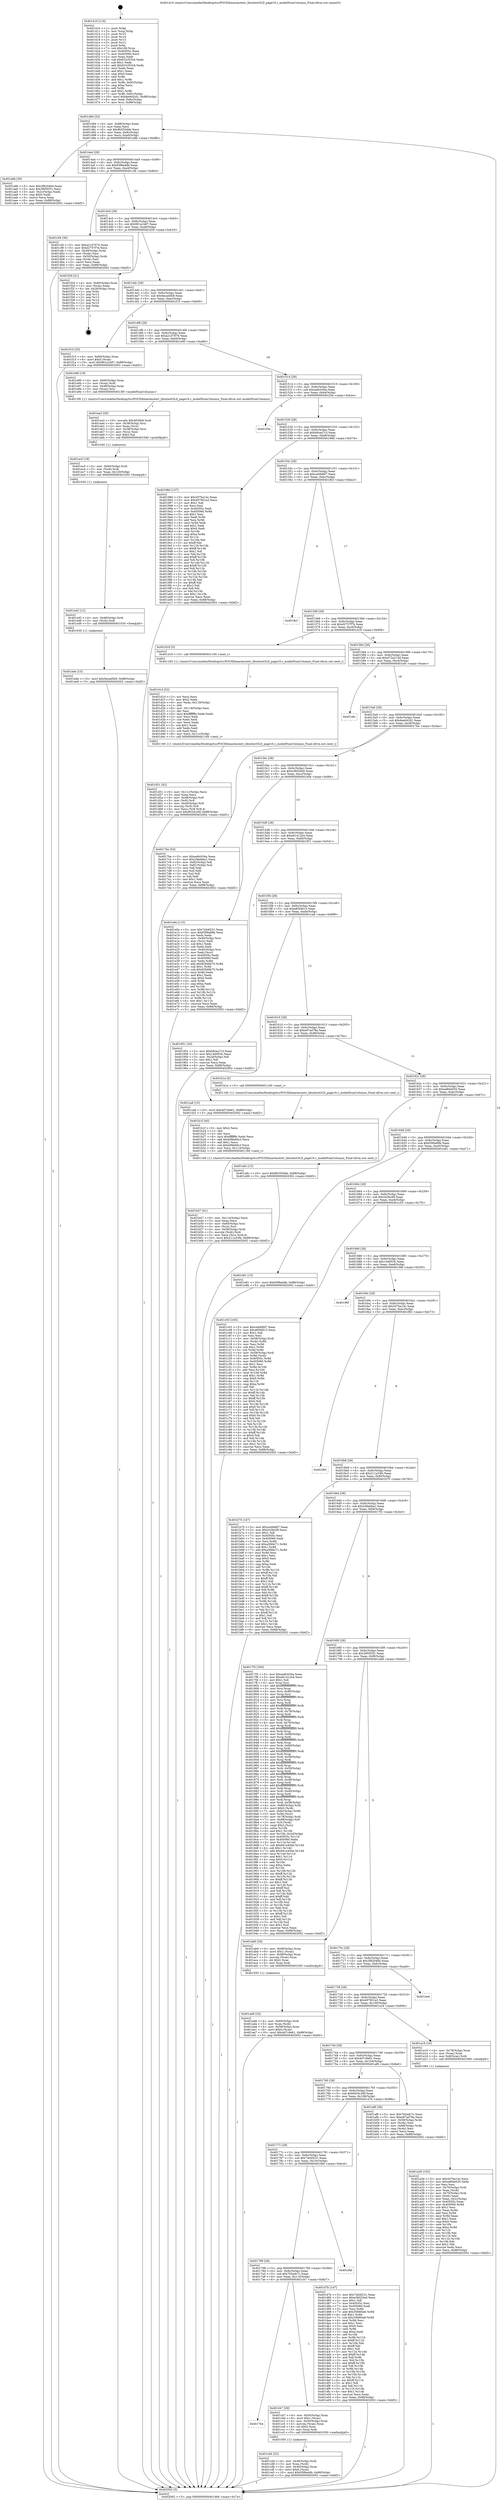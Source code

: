 digraph "0x401410" {
  label = "0x401410 (/mnt/c/Users/mathe/Desktop/tcc/POCII/binaries/extr_libuitestOLD_page16.c_modelNumColumns_Final-ollvm.out::main(0))"
  labelloc = "t"
  node[shape=record]

  Entry [label="",width=0.3,height=0.3,shape=circle,fillcolor=black,style=filled]
  "0x401484" [label="{
     0x401484 [32]\l
     | [instrs]\l
     &nbsp;&nbsp;0x401484 \<+6\>: mov -0x88(%rbp),%eax\l
     &nbsp;&nbsp;0x40148a \<+2\>: mov %eax,%ecx\l
     &nbsp;&nbsp;0x40148c \<+6\>: sub $0x8b555dde,%ecx\l
     &nbsp;&nbsp;0x401492 \<+6\>: mov %eax,-0x9c(%rbp)\l
     &nbsp;&nbsp;0x401498 \<+6\>: mov %ecx,-0xa0(%rbp)\l
     &nbsp;&nbsp;0x40149e \<+6\>: je 0000000000401a9b \<main+0x68b\>\l
  }"]
  "0x401a9b" [label="{
     0x401a9b [30]\l
     | [instrs]\l
     &nbsp;&nbsp;0x401a9b \<+5\>: mov $0x3f82046d,%eax\l
     &nbsp;&nbsp;0x401aa0 \<+5\>: mov $0x36f3f351,%ecx\l
     &nbsp;&nbsp;0x401aa5 \<+3\>: mov -0x2c(%rbp),%edx\l
     &nbsp;&nbsp;0x401aa8 \<+3\>: cmp $0x0,%edx\l
     &nbsp;&nbsp;0x401aab \<+3\>: cmove %ecx,%eax\l
     &nbsp;&nbsp;0x401aae \<+6\>: mov %eax,-0x88(%rbp)\l
     &nbsp;&nbsp;0x401ab4 \<+5\>: jmp 0000000000402002 \<main+0xbf2\>\l
  }"]
  "0x4014a4" [label="{
     0x4014a4 [28]\l
     | [instrs]\l
     &nbsp;&nbsp;0x4014a4 \<+5\>: jmp 00000000004014a9 \<main+0x99\>\l
     &nbsp;&nbsp;0x4014a9 \<+6\>: mov -0x9c(%rbp),%eax\l
     &nbsp;&nbsp;0x4014af \<+5\>: sub $0x93f6eddb,%eax\l
     &nbsp;&nbsp;0x4014b4 \<+6\>: mov %eax,-0xa4(%rbp)\l
     &nbsp;&nbsp;0x4014ba \<+6\>: je 0000000000401cf4 \<main+0x8e4\>\l
  }"]
  Exit [label="",width=0.3,height=0.3,shape=circle,fillcolor=black,style=filled,peripheries=2]
  "0x401cf4" [label="{
     0x401cf4 [36]\l
     | [instrs]\l
     &nbsp;&nbsp;0x401cf4 \<+5\>: mov $0xa21d7670,%eax\l
     &nbsp;&nbsp;0x401cf9 \<+5\>: mov $0xd2757f7b,%ecx\l
     &nbsp;&nbsp;0x401cfe \<+4\>: mov -0x40(%rbp),%rdx\l
     &nbsp;&nbsp;0x401d02 \<+2\>: mov (%rdx),%esi\l
     &nbsp;&nbsp;0x401d04 \<+4\>: mov -0x50(%rbp),%rdx\l
     &nbsp;&nbsp;0x401d08 \<+2\>: cmp (%rdx),%esi\l
     &nbsp;&nbsp;0x401d0a \<+3\>: cmovl %ecx,%eax\l
     &nbsp;&nbsp;0x401d0d \<+6\>: mov %eax,-0x88(%rbp)\l
     &nbsp;&nbsp;0x401d13 \<+5\>: jmp 0000000000402002 \<main+0xbf2\>\l
  }"]
  "0x4014c0" [label="{
     0x4014c0 [28]\l
     | [instrs]\l
     &nbsp;&nbsp;0x4014c0 \<+5\>: jmp 00000000004014c5 \<main+0xb5\>\l
     &nbsp;&nbsp;0x4014c5 \<+6\>: mov -0x9c(%rbp),%eax\l
     &nbsp;&nbsp;0x4014cb \<+5\>: sub $0x991a1b87,%eax\l
     &nbsp;&nbsp;0x4014d0 \<+6\>: mov %eax,-0xa8(%rbp)\l
     &nbsp;&nbsp;0x4014d6 \<+6\>: je 0000000000401f29 \<main+0xb19\>\l
  }"]
  "0x401ede" [label="{
     0x401ede [15]\l
     | [instrs]\l
     &nbsp;&nbsp;0x401ede \<+10\>: movl $0x9acad5b9,-0x88(%rbp)\l
     &nbsp;&nbsp;0x401ee8 \<+5\>: jmp 0000000000402002 \<main+0xbf2\>\l
  }"]
  "0x401f29" [label="{
     0x401f29 [21]\l
     | [instrs]\l
     &nbsp;&nbsp;0x401f29 \<+4\>: mov -0x80(%rbp),%rax\l
     &nbsp;&nbsp;0x401f2d \<+2\>: mov (%rax),%eax\l
     &nbsp;&nbsp;0x401f2f \<+4\>: lea -0x28(%rbp),%rsp\l
     &nbsp;&nbsp;0x401f33 \<+1\>: pop %rbx\l
     &nbsp;&nbsp;0x401f34 \<+2\>: pop %r12\l
     &nbsp;&nbsp;0x401f36 \<+2\>: pop %r13\l
     &nbsp;&nbsp;0x401f38 \<+2\>: pop %r14\l
     &nbsp;&nbsp;0x401f3a \<+2\>: pop %r15\l
     &nbsp;&nbsp;0x401f3c \<+1\>: pop %rbp\l
     &nbsp;&nbsp;0x401f3d \<+1\>: ret\l
  }"]
  "0x4014dc" [label="{
     0x4014dc [28]\l
     | [instrs]\l
     &nbsp;&nbsp;0x4014dc \<+5\>: jmp 00000000004014e1 \<main+0xd1\>\l
     &nbsp;&nbsp;0x4014e1 \<+6\>: mov -0x9c(%rbp),%eax\l
     &nbsp;&nbsp;0x4014e7 \<+5\>: sub $0x9acad5b9,%eax\l
     &nbsp;&nbsp;0x4014ec \<+6\>: mov %eax,-0xac(%rbp)\l
     &nbsp;&nbsp;0x4014f2 \<+6\>: je 0000000000401f10 \<main+0xb00\>\l
  }"]
  "0x401ed2" [label="{
     0x401ed2 [12]\l
     | [instrs]\l
     &nbsp;&nbsp;0x401ed2 \<+4\>: mov -0x48(%rbp),%rdi\l
     &nbsp;&nbsp;0x401ed6 \<+3\>: mov (%rdi),%rdi\l
     &nbsp;&nbsp;0x401ed9 \<+5\>: call 0000000000401030 \<free@plt\>\l
     | [calls]\l
     &nbsp;&nbsp;0x401030 \{1\} (unknown)\l
  }"]
  "0x401f10" [label="{
     0x401f10 [25]\l
     | [instrs]\l
     &nbsp;&nbsp;0x401f10 \<+4\>: mov -0x80(%rbp),%rax\l
     &nbsp;&nbsp;0x401f14 \<+6\>: movl $0x0,(%rax)\l
     &nbsp;&nbsp;0x401f1a \<+10\>: movl $0x991a1b87,-0x88(%rbp)\l
     &nbsp;&nbsp;0x401f24 \<+5\>: jmp 0000000000402002 \<main+0xbf2\>\l
  }"]
  "0x4014f8" [label="{
     0x4014f8 [28]\l
     | [instrs]\l
     &nbsp;&nbsp;0x4014f8 \<+5\>: jmp 00000000004014fd \<main+0xed\>\l
     &nbsp;&nbsp;0x4014fd \<+6\>: mov -0x9c(%rbp),%eax\l
     &nbsp;&nbsp;0x401503 \<+5\>: sub $0xa21d7670,%eax\l
     &nbsp;&nbsp;0x401508 \<+6\>: mov %eax,-0xb0(%rbp)\l
     &nbsp;&nbsp;0x40150e \<+6\>: je 0000000000401e90 \<main+0xa80\>\l
  }"]
  "0x401ec0" [label="{
     0x401ec0 [18]\l
     | [instrs]\l
     &nbsp;&nbsp;0x401ec0 \<+4\>: mov -0x60(%rbp),%rdi\l
     &nbsp;&nbsp;0x401ec4 \<+3\>: mov (%rdi),%rdi\l
     &nbsp;&nbsp;0x401ec7 \<+6\>: mov %eax,-0x120(%rbp)\l
     &nbsp;&nbsp;0x401ecd \<+5\>: call 0000000000401030 \<free@plt\>\l
     | [calls]\l
     &nbsp;&nbsp;0x401030 \{1\} (unknown)\l
  }"]
  "0x401e90" [label="{
     0x401e90 [19]\l
     | [instrs]\l
     &nbsp;&nbsp;0x401e90 \<+4\>: mov -0x60(%rbp),%rax\l
     &nbsp;&nbsp;0x401e94 \<+3\>: mov (%rax),%rdi\l
     &nbsp;&nbsp;0x401e97 \<+4\>: mov -0x48(%rbp),%rax\l
     &nbsp;&nbsp;0x401e9b \<+3\>: mov (%rax),%rsi\l
     &nbsp;&nbsp;0x401e9e \<+5\>: call 00000000004013f0 \<modelNumColumns\>\l
     | [calls]\l
     &nbsp;&nbsp;0x4013f0 \{1\} (/mnt/c/Users/mathe/Desktop/tcc/POCII/binaries/extr_libuitestOLD_page16.c_modelNumColumns_Final-ollvm.out::modelNumColumns)\l
  }"]
  "0x401514" [label="{
     0x401514 [28]\l
     | [instrs]\l
     &nbsp;&nbsp;0x401514 \<+5\>: jmp 0000000000401519 \<main+0x109\>\l
     &nbsp;&nbsp;0x401519 \<+6\>: mov -0x9c(%rbp),%eax\l
     &nbsp;&nbsp;0x40151f \<+5\>: sub $0xae8c034a,%eax\l
     &nbsp;&nbsp;0x401524 \<+6\>: mov %eax,-0xb4(%rbp)\l
     &nbsp;&nbsp;0x40152a \<+6\>: je 0000000000401f3e \<main+0xb2e\>\l
  }"]
  "0x401ea3" [label="{
     0x401ea3 [29]\l
     | [instrs]\l
     &nbsp;&nbsp;0x401ea3 \<+10\>: movabs $0x4030b6,%rdi\l
     &nbsp;&nbsp;0x401ead \<+4\>: mov -0x38(%rbp),%rsi\l
     &nbsp;&nbsp;0x401eb1 \<+2\>: mov %eax,(%rsi)\l
     &nbsp;&nbsp;0x401eb3 \<+4\>: mov -0x38(%rbp),%rsi\l
     &nbsp;&nbsp;0x401eb7 \<+2\>: mov (%rsi),%esi\l
     &nbsp;&nbsp;0x401eb9 \<+2\>: mov $0x0,%al\l
     &nbsp;&nbsp;0x401ebb \<+5\>: call 0000000000401040 \<printf@plt\>\l
     | [calls]\l
     &nbsp;&nbsp;0x401040 \{1\} (unknown)\l
  }"]
  "0x401f3e" [label="{
     0x401f3e\l
  }", style=dashed]
  "0x401530" [label="{
     0x401530 [28]\l
     | [instrs]\l
     &nbsp;&nbsp;0x401530 \<+5\>: jmp 0000000000401535 \<main+0x125\>\l
     &nbsp;&nbsp;0x401535 \<+6\>: mov -0x9c(%rbp),%eax\l
     &nbsp;&nbsp;0x40153b \<+5\>: sub $0xb9cea7c3,%eax\l
     &nbsp;&nbsp;0x401540 \<+6\>: mov %eax,-0xb8(%rbp)\l
     &nbsp;&nbsp;0x401546 \<+6\>: je 000000000040198d \<main+0x57d\>\l
  }"]
  "0x401d51" [label="{
     0x401d51 [42]\l
     | [instrs]\l
     &nbsp;&nbsp;0x401d51 \<+6\>: mov -0x11c(%rbp),%ecx\l
     &nbsp;&nbsp;0x401d57 \<+3\>: imul %eax,%ecx\l
     &nbsp;&nbsp;0x401d5a \<+4\>: mov -0x48(%rbp),%r8\l
     &nbsp;&nbsp;0x401d5e \<+3\>: mov (%r8),%r8\l
     &nbsp;&nbsp;0x401d61 \<+4\>: mov -0x40(%rbp),%r9\l
     &nbsp;&nbsp;0x401d65 \<+3\>: movslq (%r9),%r9\l
     &nbsp;&nbsp;0x401d68 \<+4\>: mov %ecx,(%r8,%r9,4)\l
     &nbsp;&nbsp;0x401d6c \<+10\>: movl $0x6034c26f,-0x88(%rbp)\l
     &nbsp;&nbsp;0x401d76 \<+5\>: jmp 0000000000402002 \<main+0xbf2\>\l
  }"]
  "0x40198d" [label="{
     0x40198d [137]\l
     | [instrs]\l
     &nbsp;&nbsp;0x40198d \<+5\>: mov $0x207ba14c,%eax\l
     &nbsp;&nbsp;0x401992 \<+5\>: mov $0x497901a3,%ecx\l
     &nbsp;&nbsp;0x401997 \<+2\>: mov $0x1,%dl\l
     &nbsp;&nbsp;0x401999 \<+2\>: xor %esi,%esi\l
     &nbsp;&nbsp;0x40199b \<+7\>: mov 0x40505c,%edi\l
     &nbsp;&nbsp;0x4019a2 \<+8\>: mov 0x405060,%r8d\l
     &nbsp;&nbsp;0x4019aa \<+3\>: sub $0x1,%esi\l
     &nbsp;&nbsp;0x4019ad \<+3\>: mov %edi,%r9d\l
     &nbsp;&nbsp;0x4019b0 \<+3\>: add %esi,%r9d\l
     &nbsp;&nbsp;0x4019b3 \<+4\>: imul %r9d,%edi\l
     &nbsp;&nbsp;0x4019b7 \<+3\>: and $0x1,%edi\l
     &nbsp;&nbsp;0x4019ba \<+3\>: cmp $0x0,%edi\l
     &nbsp;&nbsp;0x4019bd \<+4\>: sete %r10b\l
     &nbsp;&nbsp;0x4019c1 \<+4\>: cmp $0xa,%r8d\l
     &nbsp;&nbsp;0x4019c5 \<+4\>: setl %r11b\l
     &nbsp;&nbsp;0x4019c9 \<+3\>: mov %r10b,%bl\l
     &nbsp;&nbsp;0x4019cc \<+3\>: xor $0xff,%bl\l
     &nbsp;&nbsp;0x4019cf \<+3\>: mov %r11b,%r14b\l
     &nbsp;&nbsp;0x4019d2 \<+4\>: xor $0xff,%r14b\l
     &nbsp;&nbsp;0x4019d6 \<+3\>: xor $0x1,%dl\l
     &nbsp;&nbsp;0x4019d9 \<+3\>: mov %bl,%r15b\l
     &nbsp;&nbsp;0x4019dc \<+4\>: and $0xff,%r15b\l
     &nbsp;&nbsp;0x4019e0 \<+3\>: and %dl,%r10b\l
     &nbsp;&nbsp;0x4019e3 \<+3\>: mov %r14b,%r12b\l
     &nbsp;&nbsp;0x4019e6 \<+4\>: and $0xff,%r12b\l
     &nbsp;&nbsp;0x4019ea \<+3\>: and %dl,%r11b\l
     &nbsp;&nbsp;0x4019ed \<+3\>: or %r10b,%r15b\l
     &nbsp;&nbsp;0x4019f0 \<+3\>: or %r11b,%r12b\l
     &nbsp;&nbsp;0x4019f3 \<+3\>: xor %r12b,%r15b\l
     &nbsp;&nbsp;0x4019f6 \<+3\>: or %r14b,%bl\l
     &nbsp;&nbsp;0x4019f9 \<+3\>: xor $0xff,%bl\l
     &nbsp;&nbsp;0x4019fc \<+3\>: or $0x1,%dl\l
     &nbsp;&nbsp;0x4019ff \<+2\>: and %dl,%bl\l
     &nbsp;&nbsp;0x401a01 \<+3\>: or %bl,%r15b\l
     &nbsp;&nbsp;0x401a04 \<+4\>: test $0x1,%r15b\l
     &nbsp;&nbsp;0x401a08 \<+3\>: cmovne %ecx,%eax\l
     &nbsp;&nbsp;0x401a0b \<+6\>: mov %eax,-0x88(%rbp)\l
     &nbsp;&nbsp;0x401a11 \<+5\>: jmp 0000000000402002 \<main+0xbf2\>\l
  }"]
  "0x40154c" [label="{
     0x40154c [28]\l
     | [instrs]\l
     &nbsp;&nbsp;0x40154c \<+5\>: jmp 0000000000401551 \<main+0x141\>\l
     &nbsp;&nbsp;0x401551 \<+6\>: mov -0x9c(%rbp),%eax\l
     &nbsp;&nbsp;0x401557 \<+5\>: sub $0xce49dbf7,%eax\l
     &nbsp;&nbsp;0x40155c \<+6\>: mov %eax,-0xbc(%rbp)\l
     &nbsp;&nbsp;0x401562 \<+6\>: je 0000000000401fb3 \<main+0xba3\>\l
  }"]
  "0x401d1d" [label="{
     0x401d1d [52]\l
     | [instrs]\l
     &nbsp;&nbsp;0x401d1d \<+2\>: xor %ecx,%ecx\l
     &nbsp;&nbsp;0x401d1f \<+5\>: mov $0x2,%edx\l
     &nbsp;&nbsp;0x401d24 \<+6\>: mov %edx,-0x118(%rbp)\l
     &nbsp;&nbsp;0x401d2a \<+1\>: cltd\l
     &nbsp;&nbsp;0x401d2b \<+6\>: mov -0x118(%rbp),%esi\l
     &nbsp;&nbsp;0x401d31 \<+2\>: idiv %esi\l
     &nbsp;&nbsp;0x401d33 \<+6\>: imul $0xfffffffe,%edx,%edx\l
     &nbsp;&nbsp;0x401d39 \<+2\>: mov %ecx,%edi\l
     &nbsp;&nbsp;0x401d3b \<+2\>: sub %edx,%edi\l
     &nbsp;&nbsp;0x401d3d \<+2\>: mov %ecx,%edx\l
     &nbsp;&nbsp;0x401d3f \<+3\>: sub $0x1,%edx\l
     &nbsp;&nbsp;0x401d42 \<+2\>: add %edx,%edi\l
     &nbsp;&nbsp;0x401d44 \<+2\>: sub %edi,%ecx\l
     &nbsp;&nbsp;0x401d46 \<+6\>: mov %ecx,-0x11c(%rbp)\l
     &nbsp;&nbsp;0x401d4c \<+5\>: call 0000000000401160 \<next_i\>\l
     | [calls]\l
     &nbsp;&nbsp;0x401160 \{1\} (/mnt/c/Users/mathe/Desktop/tcc/POCII/binaries/extr_libuitestOLD_page16.c_modelNumColumns_Final-ollvm.out::next_i)\l
  }"]
  "0x401fb3" [label="{
     0x401fb3\l
  }", style=dashed]
  "0x401568" [label="{
     0x401568 [28]\l
     | [instrs]\l
     &nbsp;&nbsp;0x401568 \<+5\>: jmp 000000000040156d \<main+0x15d\>\l
     &nbsp;&nbsp;0x40156d \<+6\>: mov -0x9c(%rbp),%eax\l
     &nbsp;&nbsp;0x401573 \<+5\>: sub $0xd2757f7b,%eax\l
     &nbsp;&nbsp;0x401578 \<+6\>: mov %eax,-0xc0(%rbp)\l
     &nbsp;&nbsp;0x40157e \<+6\>: je 0000000000401d18 \<main+0x908\>\l
  }"]
  "0x401cd4" [label="{
     0x401cd4 [32]\l
     | [instrs]\l
     &nbsp;&nbsp;0x401cd4 \<+4\>: mov -0x48(%rbp),%rdi\l
     &nbsp;&nbsp;0x401cd8 \<+3\>: mov %rax,(%rdi)\l
     &nbsp;&nbsp;0x401cdb \<+4\>: mov -0x40(%rbp),%rax\l
     &nbsp;&nbsp;0x401cdf \<+6\>: movl $0x0,(%rax)\l
     &nbsp;&nbsp;0x401ce5 \<+10\>: movl $0x93f6eddb,-0x88(%rbp)\l
     &nbsp;&nbsp;0x401cef \<+5\>: jmp 0000000000402002 \<main+0xbf2\>\l
  }"]
  "0x401d18" [label="{
     0x401d18 [5]\l
     | [instrs]\l
     &nbsp;&nbsp;0x401d18 \<+5\>: call 0000000000401160 \<next_i\>\l
     | [calls]\l
     &nbsp;&nbsp;0x401160 \{1\} (/mnt/c/Users/mathe/Desktop/tcc/POCII/binaries/extr_libuitestOLD_page16.c_modelNumColumns_Final-ollvm.out::next_i)\l
  }"]
  "0x401584" [label="{
     0x401584 [28]\l
     | [instrs]\l
     &nbsp;&nbsp;0x401584 \<+5\>: jmp 0000000000401589 \<main+0x179\>\l
     &nbsp;&nbsp;0x401589 \<+6\>: mov -0x9c(%rbp),%eax\l
     &nbsp;&nbsp;0x40158f \<+5\>: sub $0xd72a213d,%eax\l
     &nbsp;&nbsp;0x401594 \<+6\>: mov %eax,-0xc4(%rbp)\l
     &nbsp;&nbsp;0x40159a \<+6\>: je 0000000000401efc \<main+0xaec\>\l
  }"]
  "0x4017b4" [label="{
     0x4017b4\l
  }", style=dashed]
  "0x401efc" [label="{
     0x401efc\l
  }", style=dashed]
  "0x4015a0" [label="{
     0x4015a0 [28]\l
     | [instrs]\l
     &nbsp;&nbsp;0x4015a0 \<+5\>: jmp 00000000004015a5 \<main+0x195\>\l
     &nbsp;&nbsp;0x4015a5 \<+6\>: mov -0x9c(%rbp),%eax\l
     &nbsp;&nbsp;0x4015ab \<+5\>: sub $0xdee642d1,%eax\l
     &nbsp;&nbsp;0x4015b0 \<+6\>: mov %eax,-0xc8(%rbp)\l
     &nbsp;&nbsp;0x4015b6 \<+6\>: je 00000000004017be \<main+0x3ae\>\l
  }"]
  "0x401cb7" [label="{
     0x401cb7 [29]\l
     | [instrs]\l
     &nbsp;&nbsp;0x401cb7 \<+4\>: mov -0x50(%rbp),%rax\l
     &nbsp;&nbsp;0x401cbb \<+6\>: movl $0x1,(%rax)\l
     &nbsp;&nbsp;0x401cc1 \<+4\>: mov -0x50(%rbp),%rax\l
     &nbsp;&nbsp;0x401cc5 \<+3\>: movslq (%rax),%rax\l
     &nbsp;&nbsp;0x401cc8 \<+4\>: shl $0x2,%rax\l
     &nbsp;&nbsp;0x401ccc \<+3\>: mov %rax,%rdi\l
     &nbsp;&nbsp;0x401ccf \<+5\>: call 0000000000401050 \<malloc@plt\>\l
     | [calls]\l
     &nbsp;&nbsp;0x401050 \{1\} (unknown)\l
  }"]
  "0x4017be" [label="{
     0x4017be [53]\l
     | [instrs]\l
     &nbsp;&nbsp;0x4017be \<+5\>: mov $0xae8c034a,%eax\l
     &nbsp;&nbsp;0x4017c3 \<+5\>: mov $0x246ebba1,%ecx\l
     &nbsp;&nbsp;0x4017c8 \<+6\>: mov -0x82(%rbp),%dl\l
     &nbsp;&nbsp;0x4017ce \<+7\>: mov -0x81(%rbp),%sil\l
     &nbsp;&nbsp;0x4017d5 \<+3\>: mov %dl,%dil\l
     &nbsp;&nbsp;0x4017d8 \<+3\>: and %sil,%dil\l
     &nbsp;&nbsp;0x4017db \<+3\>: xor %sil,%dl\l
     &nbsp;&nbsp;0x4017de \<+3\>: or %dl,%dil\l
     &nbsp;&nbsp;0x4017e1 \<+4\>: test $0x1,%dil\l
     &nbsp;&nbsp;0x4017e5 \<+3\>: cmovne %ecx,%eax\l
     &nbsp;&nbsp;0x4017e8 \<+6\>: mov %eax,-0x88(%rbp)\l
     &nbsp;&nbsp;0x4017ee \<+5\>: jmp 0000000000402002 \<main+0xbf2\>\l
  }"]
  "0x4015bc" [label="{
     0x4015bc [28]\l
     | [instrs]\l
     &nbsp;&nbsp;0x4015bc \<+5\>: jmp 00000000004015c1 \<main+0x1b1\>\l
     &nbsp;&nbsp;0x4015c1 \<+6\>: mov -0x9c(%rbp),%eax\l
     &nbsp;&nbsp;0x4015c7 \<+5\>: sub $0xe36020a0,%eax\l
     &nbsp;&nbsp;0x4015cc \<+6\>: mov %eax,-0xcc(%rbp)\l
     &nbsp;&nbsp;0x4015d2 \<+6\>: je 0000000000401e0e \<main+0x9fe\>\l
  }"]
  "0x402002" [label="{
     0x402002 [5]\l
     | [instrs]\l
     &nbsp;&nbsp;0x402002 \<+5\>: jmp 0000000000401484 \<main+0x74\>\l
  }"]
  "0x401410" [label="{
     0x401410 [116]\l
     | [instrs]\l
     &nbsp;&nbsp;0x401410 \<+1\>: push %rbp\l
     &nbsp;&nbsp;0x401411 \<+3\>: mov %rsp,%rbp\l
     &nbsp;&nbsp;0x401414 \<+2\>: push %r15\l
     &nbsp;&nbsp;0x401416 \<+2\>: push %r14\l
     &nbsp;&nbsp;0x401418 \<+2\>: push %r13\l
     &nbsp;&nbsp;0x40141a \<+2\>: push %r12\l
     &nbsp;&nbsp;0x40141c \<+1\>: push %rbx\l
     &nbsp;&nbsp;0x40141d \<+7\>: sub $0x108,%rsp\l
     &nbsp;&nbsp;0x401424 \<+7\>: mov 0x40505c,%eax\l
     &nbsp;&nbsp;0x40142b \<+7\>: mov 0x405060,%ecx\l
     &nbsp;&nbsp;0x401432 \<+2\>: mov %eax,%edx\l
     &nbsp;&nbsp;0x401434 \<+6\>: sub $0x81b353c6,%edx\l
     &nbsp;&nbsp;0x40143a \<+3\>: sub $0x1,%edx\l
     &nbsp;&nbsp;0x40143d \<+6\>: add $0x81b353c6,%edx\l
     &nbsp;&nbsp;0x401443 \<+3\>: imul %edx,%eax\l
     &nbsp;&nbsp;0x401446 \<+3\>: and $0x1,%eax\l
     &nbsp;&nbsp;0x401449 \<+3\>: cmp $0x0,%eax\l
     &nbsp;&nbsp;0x40144c \<+4\>: sete %r8b\l
     &nbsp;&nbsp;0x401450 \<+4\>: and $0x1,%r8b\l
     &nbsp;&nbsp;0x401454 \<+7\>: mov %r8b,-0x82(%rbp)\l
     &nbsp;&nbsp;0x40145b \<+3\>: cmp $0xa,%ecx\l
     &nbsp;&nbsp;0x40145e \<+4\>: setl %r8b\l
     &nbsp;&nbsp;0x401462 \<+4\>: and $0x1,%r8b\l
     &nbsp;&nbsp;0x401466 \<+7\>: mov %r8b,-0x81(%rbp)\l
     &nbsp;&nbsp;0x40146d \<+10\>: movl $0xdee642d1,-0x88(%rbp)\l
     &nbsp;&nbsp;0x401477 \<+6\>: mov %edi,-0x8c(%rbp)\l
     &nbsp;&nbsp;0x40147d \<+7\>: mov %rsi,-0x98(%rbp)\l
  }"]
  "0x401798" [label="{
     0x401798 [28]\l
     | [instrs]\l
     &nbsp;&nbsp;0x401798 \<+5\>: jmp 000000000040179d \<main+0x38d\>\l
     &nbsp;&nbsp;0x40179d \<+6\>: mov -0x9c(%rbp),%eax\l
     &nbsp;&nbsp;0x4017a3 \<+5\>: sub $0x762edc7c,%eax\l
     &nbsp;&nbsp;0x4017a8 \<+6\>: mov %eax,-0x110(%rbp)\l
     &nbsp;&nbsp;0x4017ae \<+6\>: je 0000000000401cb7 \<main+0x8a7\>\l
  }"]
  "0x401e0e" [label="{
     0x401e0e [115]\l
     | [instrs]\l
     &nbsp;&nbsp;0x401e0e \<+5\>: mov $0x74d4f231,%eax\l
     &nbsp;&nbsp;0x401e13 \<+5\>: mov $0xf399a89b,%ecx\l
     &nbsp;&nbsp;0x401e18 \<+2\>: xor %edx,%edx\l
     &nbsp;&nbsp;0x401e1a \<+4\>: mov -0x40(%rbp),%rsi\l
     &nbsp;&nbsp;0x401e1e \<+2\>: mov (%rsi),%edi\l
     &nbsp;&nbsp;0x401e20 \<+3\>: sub $0x1,%edx\l
     &nbsp;&nbsp;0x401e23 \<+2\>: sub %edx,%edi\l
     &nbsp;&nbsp;0x401e25 \<+4\>: mov -0x40(%rbp),%rsi\l
     &nbsp;&nbsp;0x401e29 \<+2\>: mov %edi,(%rsi)\l
     &nbsp;&nbsp;0x401e2b \<+7\>: mov 0x40505c,%edx\l
     &nbsp;&nbsp;0x401e32 \<+7\>: mov 0x405060,%edi\l
     &nbsp;&nbsp;0x401e39 \<+3\>: mov %edx,%r8d\l
     &nbsp;&nbsp;0x401e3c \<+7\>: add $0x92946b70,%r8d\l
     &nbsp;&nbsp;0x401e43 \<+4\>: sub $0x1,%r8d\l
     &nbsp;&nbsp;0x401e47 \<+7\>: sub $0x92946b70,%r8d\l
     &nbsp;&nbsp;0x401e4e \<+4\>: imul %r8d,%edx\l
     &nbsp;&nbsp;0x401e52 \<+3\>: and $0x1,%edx\l
     &nbsp;&nbsp;0x401e55 \<+3\>: cmp $0x0,%edx\l
     &nbsp;&nbsp;0x401e58 \<+4\>: sete %r9b\l
     &nbsp;&nbsp;0x401e5c \<+3\>: cmp $0xa,%edi\l
     &nbsp;&nbsp;0x401e5f \<+4\>: setl %r10b\l
     &nbsp;&nbsp;0x401e63 \<+3\>: mov %r9b,%r11b\l
     &nbsp;&nbsp;0x401e66 \<+3\>: and %r10b,%r11b\l
     &nbsp;&nbsp;0x401e69 \<+3\>: xor %r10b,%r9b\l
     &nbsp;&nbsp;0x401e6c \<+3\>: or %r9b,%r11b\l
     &nbsp;&nbsp;0x401e6f \<+4\>: test $0x1,%r11b\l
     &nbsp;&nbsp;0x401e73 \<+3\>: cmovne %ecx,%eax\l
     &nbsp;&nbsp;0x401e76 \<+6\>: mov %eax,-0x88(%rbp)\l
     &nbsp;&nbsp;0x401e7c \<+5\>: jmp 0000000000402002 \<main+0xbf2\>\l
  }"]
  "0x4015d8" [label="{
     0x4015d8 [28]\l
     | [instrs]\l
     &nbsp;&nbsp;0x4015d8 \<+5\>: jmp 00000000004015dd \<main+0x1cd\>\l
     &nbsp;&nbsp;0x4015dd \<+6\>: mov -0x9c(%rbp),%eax\l
     &nbsp;&nbsp;0x4015e3 \<+5\>: sub $0xe61412e4,%eax\l
     &nbsp;&nbsp;0x4015e8 \<+6\>: mov %eax,-0xd0(%rbp)\l
     &nbsp;&nbsp;0x4015ee \<+6\>: je 0000000000401951 \<main+0x541\>\l
  }"]
  "0x401fdd" [label="{
     0x401fdd\l
  }", style=dashed]
  "0x401951" [label="{
     0x401951 [30]\l
     | [instrs]\l
     &nbsp;&nbsp;0x401951 \<+5\>: mov $0xb9cea7c3,%eax\l
     &nbsp;&nbsp;0x401956 \<+5\>: mov $0x14d0f1fc,%ecx\l
     &nbsp;&nbsp;0x40195b \<+3\>: mov -0x2d(%rbp),%dl\l
     &nbsp;&nbsp;0x40195e \<+3\>: test $0x1,%dl\l
     &nbsp;&nbsp;0x401961 \<+3\>: cmovne %ecx,%eax\l
     &nbsp;&nbsp;0x401964 \<+6\>: mov %eax,-0x88(%rbp)\l
     &nbsp;&nbsp;0x40196a \<+5\>: jmp 0000000000402002 \<main+0xbf2\>\l
  }"]
  "0x4015f4" [label="{
     0x4015f4 [28]\l
     | [instrs]\l
     &nbsp;&nbsp;0x4015f4 \<+5\>: jmp 00000000004015f9 \<main+0x1e9\>\l
     &nbsp;&nbsp;0x4015f9 \<+6\>: mov -0x9c(%rbp),%eax\l
     &nbsp;&nbsp;0x4015ff \<+5\>: sub $0xe85f4613,%eax\l
     &nbsp;&nbsp;0x401604 \<+6\>: mov %eax,-0xd4(%rbp)\l
     &nbsp;&nbsp;0x40160a \<+6\>: je 0000000000401ca8 \<main+0x898\>\l
  }"]
  "0x40177c" [label="{
     0x40177c [28]\l
     | [instrs]\l
     &nbsp;&nbsp;0x40177c \<+5\>: jmp 0000000000401781 \<main+0x371\>\l
     &nbsp;&nbsp;0x401781 \<+6\>: mov -0x9c(%rbp),%eax\l
     &nbsp;&nbsp;0x401787 \<+5\>: sub $0x74d4f231,%eax\l
     &nbsp;&nbsp;0x40178c \<+6\>: mov %eax,-0x10c(%rbp)\l
     &nbsp;&nbsp;0x401792 \<+6\>: je 0000000000401fdd \<main+0xbcd\>\l
  }"]
  "0x401ca8" [label="{
     0x401ca8 [15]\l
     | [instrs]\l
     &nbsp;&nbsp;0x401ca8 \<+10\>: movl $0x4d7c9e61,-0x88(%rbp)\l
     &nbsp;&nbsp;0x401cb2 \<+5\>: jmp 0000000000402002 \<main+0xbf2\>\l
  }"]
  "0x401610" [label="{
     0x401610 [28]\l
     | [instrs]\l
     &nbsp;&nbsp;0x401610 \<+5\>: jmp 0000000000401615 \<main+0x205\>\l
     &nbsp;&nbsp;0x401615 \<+6\>: mov -0x9c(%rbp),%eax\l
     &nbsp;&nbsp;0x40161b \<+5\>: sub $0xe97ad78a,%eax\l
     &nbsp;&nbsp;0x401620 \<+6\>: mov %eax,-0xd8(%rbp)\l
     &nbsp;&nbsp;0x401626 \<+6\>: je 0000000000401b1a \<main+0x70a\>\l
  }"]
  "0x401d7b" [label="{
     0x401d7b [147]\l
     | [instrs]\l
     &nbsp;&nbsp;0x401d7b \<+5\>: mov $0x74d4f231,%eax\l
     &nbsp;&nbsp;0x401d80 \<+5\>: mov $0xe36020a0,%ecx\l
     &nbsp;&nbsp;0x401d85 \<+2\>: mov $0x1,%dl\l
     &nbsp;&nbsp;0x401d87 \<+7\>: mov 0x40505c,%esi\l
     &nbsp;&nbsp;0x401d8e \<+7\>: mov 0x405060,%edi\l
     &nbsp;&nbsp;0x401d95 \<+3\>: mov %esi,%r8d\l
     &nbsp;&nbsp;0x401d98 \<+7\>: add $0x35fd60a6,%r8d\l
     &nbsp;&nbsp;0x401d9f \<+4\>: sub $0x1,%r8d\l
     &nbsp;&nbsp;0x401da3 \<+7\>: sub $0x35fd60a6,%r8d\l
     &nbsp;&nbsp;0x401daa \<+4\>: imul %r8d,%esi\l
     &nbsp;&nbsp;0x401dae \<+3\>: and $0x1,%esi\l
     &nbsp;&nbsp;0x401db1 \<+3\>: cmp $0x0,%esi\l
     &nbsp;&nbsp;0x401db4 \<+4\>: sete %r9b\l
     &nbsp;&nbsp;0x401db8 \<+3\>: cmp $0xa,%edi\l
     &nbsp;&nbsp;0x401dbb \<+4\>: setl %r10b\l
     &nbsp;&nbsp;0x401dbf \<+3\>: mov %r9b,%r11b\l
     &nbsp;&nbsp;0x401dc2 \<+4\>: xor $0xff,%r11b\l
     &nbsp;&nbsp;0x401dc6 \<+3\>: mov %r10b,%bl\l
     &nbsp;&nbsp;0x401dc9 \<+3\>: xor $0xff,%bl\l
     &nbsp;&nbsp;0x401dcc \<+3\>: xor $0x1,%dl\l
     &nbsp;&nbsp;0x401dcf \<+3\>: mov %r11b,%r14b\l
     &nbsp;&nbsp;0x401dd2 \<+4\>: and $0xff,%r14b\l
     &nbsp;&nbsp;0x401dd6 \<+3\>: and %dl,%r9b\l
     &nbsp;&nbsp;0x401dd9 \<+3\>: mov %bl,%r15b\l
     &nbsp;&nbsp;0x401ddc \<+4\>: and $0xff,%r15b\l
     &nbsp;&nbsp;0x401de0 \<+3\>: and %dl,%r10b\l
     &nbsp;&nbsp;0x401de3 \<+3\>: or %r9b,%r14b\l
     &nbsp;&nbsp;0x401de6 \<+3\>: or %r10b,%r15b\l
     &nbsp;&nbsp;0x401de9 \<+3\>: xor %r15b,%r14b\l
     &nbsp;&nbsp;0x401dec \<+3\>: or %bl,%r11b\l
     &nbsp;&nbsp;0x401def \<+4\>: xor $0xff,%r11b\l
     &nbsp;&nbsp;0x401df3 \<+3\>: or $0x1,%dl\l
     &nbsp;&nbsp;0x401df6 \<+3\>: and %dl,%r11b\l
     &nbsp;&nbsp;0x401df9 \<+3\>: or %r11b,%r14b\l
     &nbsp;&nbsp;0x401dfc \<+4\>: test $0x1,%r14b\l
     &nbsp;&nbsp;0x401e00 \<+3\>: cmovne %ecx,%eax\l
     &nbsp;&nbsp;0x401e03 \<+6\>: mov %eax,-0x88(%rbp)\l
     &nbsp;&nbsp;0x401e09 \<+5\>: jmp 0000000000402002 \<main+0xbf2\>\l
  }"]
  "0x401b1a" [label="{
     0x401b1a [5]\l
     | [instrs]\l
     &nbsp;&nbsp;0x401b1a \<+5\>: call 0000000000401160 \<next_i\>\l
     | [calls]\l
     &nbsp;&nbsp;0x401160 \{1\} (/mnt/c/Users/mathe/Desktop/tcc/POCII/binaries/extr_libuitestOLD_page16.c_modelNumColumns_Final-ollvm.out::next_i)\l
  }"]
  "0x40162c" [label="{
     0x40162c [28]\l
     | [instrs]\l
     &nbsp;&nbsp;0x40162c \<+5\>: jmp 0000000000401631 \<main+0x221\>\l
     &nbsp;&nbsp;0x401631 \<+6\>: mov -0x9c(%rbp),%eax\l
     &nbsp;&nbsp;0x401637 \<+5\>: sub $0xed84e035,%eax\l
     &nbsp;&nbsp;0x40163c \<+6\>: mov %eax,-0xdc(%rbp)\l
     &nbsp;&nbsp;0x401642 \<+6\>: je 0000000000401a8c \<main+0x67c\>\l
  }"]
  "0x401b47" [label="{
     0x401b47 [41]\l
     | [instrs]\l
     &nbsp;&nbsp;0x401b47 \<+6\>: mov -0x114(%rbp),%ecx\l
     &nbsp;&nbsp;0x401b4d \<+3\>: imul %eax,%ecx\l
     &nbsp;&nbsp;0x401b50 \<+4\>: mov -0x60(%rbp),%rsi\l
     &nbsp;&nbsp;0x401b54 \<+3\>: mov (%rsi),%rsi\l
     &nbsp;&nbsp;0x401b57 \<+4\>: mov -0x58(%rbp),%rdi\l
     &nbsp;&nbsp;0x401b5b \<+3\>: movslq (%rdi),%rdi\l
     &nbsp;&nbsp;0x401b5e \<+3\>: mov %ecx,(%rsi,%rdi,4)\l
     &nbsp;&nbsp;0x401b61 \<+10\>: movl $0x211a33fe,-0x88(%rbp)\l
     &nbsp;&nbsp;0x401b6b \<+5\>: jmp 0000000000402002 \<main+0xbf2\>\l
  }"]
  "0x401a8c" [label="{
     0x401a8c [15]\l
     | [instrs]\l
     &nbsp;&nbsp;0x401a8c \<+10\>: movl $0x8b555dde,-0x88(%rbp)\l
     &nbsp;&nbsp;0x401a96 \<+5\>: jmp 0000000000402002 \<main+0xbf2\>\l
  }"]
  "0x401648" [label="{
     0x401648 [28]\l
     | [instrs]\l
     &nbsp;&nbsp;0x401648 \<+5\>: jmp 000000000040164d \<main+0x23d\>\l
     &nbsp;&nbsp;0x40164d \<+6\>: mov -0x9c(%rbp),%eax\l
     &nbsp;&nbsp;0x401653 \<+5\>: sub $0xf399a89b,%eax\l
     &nbsp;&nbsp;0x401658 \<+6\>: mov %eax,-0xe0(%rbp)\l
     &nbsp;&nbsp;0x40165e \<+6\>: je 0000000000401e81 \<main+0xa71\>\l
  }"]
  "0x401b1f" [label="{
     0x401b1f [40]\l
     | [instrs]\l
     &nbsp;&nbsp;0x401b1f \<+5\>: mov $0x2,%ecx\l
     &nbsp;&nbsp;0x401b24 \<+1\>: cltd\l
     &nbsp;&nbsp;0x401b25 \<+2\>: idiv %ecx\l
     &nbsp;&nbsp;0x401b27 \<+6\>: imul $0xfffffffe,%edx,%ecx\l
     &nbsp;&nbsp;0x401b2d \<+6\>: add $0xb98a9dc3,%ecx\l
     &nbsp;&nbsp;0x401b33 \<+3\>: add $0x1,%ecx\l
     &nbsp;&nbsp;0x401b36 \<+6\>: sub $0xb98a9dc3,%ecx\l
     &nbsp;&nbsp;0x401b3c \<+6\>: mov %ecx,-0x114(%rbp)\l
     &nbsp;&nbsp;0x401b42 \<+5\>: call 0000000000401160 \<next_i\>\l
     | [calls]\l
     &nbsp;&nbsp;0x401160 \{1\} (/mnt/c/Users/mathe/Desktop/tcc/POCII/binaries/extr_libuitestOLD_page16.c_modelNumColumns_Final-ollvm.out::next_i)\l
  }"]
  "0x401e81" [label="{
     0x401e81 [15]\l
     | [instrs]\l
     &nbsp;&nbsp;0x401e81 \<+10\>: movl $0x93f6eddb,-0x88(%rbp)\l
     &nbsp;&nbsp;0x401e8b \<+5\>: jmp 0000000000402002 \<main+0xbf2\>\l
  }"]
  "0x401664" [label="{
     0x401664 [28]\l
     | [instrs]\l
     &nbsp;&nbsp;0x401664 \<+5\>: jmp 0000000000401669 \<main+0x259\>\l
     &nbsp;&nbsp;0x401669 \<+6\>: mov -0x9c(%rbp),%eax\l
     &nbsp;&nbsp;0x40166f \<+5\>: sub $0x243bc09,%eax\l
     &nbsp;&nbsp;0x401674 \<+6\>: mov %eax,-0xe4(%rbp)\l
     &nbsp;&nbsp;0x40167a \<+6\>: je 0000000000401c03 \<main+0x7f3\>\l
  }"]
  "0x401760" [label="{
     0x401760 [28]\l
     | [instrs]\l
     &nbsp;&nbsp;0x401760 \<+5\>: jmp 0000000000401765 \<main+0x355\>\l
     &nbsp;&nbsp;0x401765 \<+6\>: mov -0x9c(%rbp),%eax\l
     &nbsp;&nbsp;0x40176b \<+5\>: sub $0x6034c26f,%eax\l
     &nbsp;&nbsp;0x401770 \<+6\>: mov %eax,-0x108(%rbp)\l
     &nbsp;&nbsp;0x401776 \<+6\>: je 0000000000401d7b \<main+0x96b\>\l
  }"]
  "0x401c03" [label="{
     0x401c03 [165]\l
     | [instrs]\l
     &nbsp;&nbsp;0x401c03 \<+5\>: mov $0xce49dbf7,%eax\l
     &nbsp;&nbsp;0x401c08 \<+5\>: mov $0xe85f4613,%ecx\l
     &nbsp;&nbsp;0x401c0d \<+2\>: mov $0x1,%dl\l
     &nbsp;&nbsp;0x401c0f \<+2\>: xor %esi,%esi\l
     &nbsp;&nbsp;0x401c11 \<+4\>: mov -0x58(%rbp),%rdi\l
     &nbsp;&nbsp;0x401c15 \<+3\>: mov (%rdi),%r8d\l
     &nbsp;&nbsp;0x401c18 \<+3\>: mov %esi,%r9d\l
     &nbsp;&nbsp;0x401c1b \<+4\>: sub $0x1,%r9d\l
     &nbsp;&nbsp;0x401c1f \<+3\>: sub %r9d,%r8d\l
     &nbsp;&nbsp;0x401c22 \<+4\>: mov -0x58(%rbp),%rdi\l
     &nbsp;&nbsp;0x401c26 \<+3\>: mov %r8d,(%rdi)\l
     &nbsp;&nbsp;0x401c29 \<+8\>: mov 0x40505c,%r8d\l
     &nbsp;&nbsp;0x401c31 \<+8\>: mov 0x405060,%r9d\l
     &nbsp;&nbsp;0x401c39 \<+3\>: sub $0x1,%esi\l
     &nbsp;&nbsp;0x401c3c \<+3\>: mov %r8d,%r10d\l
     &nbsp;&nbsp;0x401c3f \<+3\>: add %esi,%r10d\l
     &nbsp;&nbsp;0x401c42 \<+4\>: imul %r10d,%r8d\l
     &nbsp;&nbsp;0x401c46 \<+4\>: and $0x1,%r8d\l
     &nbsp;&nbsp;0x401c4a \<+4\>: cmp $0x0,%r8d\l
     &nbsp;&nbsp;0x401c4e \<+4\>: sete %r11b\l
     &nbsp;&nbsp;0x401c52 \<+4\>: cmp $0xa,%r9d\l
     &nbsp;&nbsp;0x401c56 \<+3\>: setl %bl\l
     &nbsp;&nbsp;0x401c59 \<+3\>: mov %r11b,%r14b\l
     &nbsp;&nbsp;0x401c5c \<+4\>: xor $0xff,%r14b\l
     &nbsp;&nbsp;0x401c60 \<+3\>: mov %bl,%r15b\l
     &nbsp;&nbsp;0x401c63 \<+4\>: xor $0xff,%r15b\l
     &nbsp;&nbsp;0x401c67 \<+3\>: xor $0x0,%dl\l
     &nbsp;&nbsp;0x401c6a \<+3\>: mov %r14b,%r12b\l
     &nbsp;&nbsp;0x401c6d \<+4\>: and $0x0,%r12b\l
     &nbsp;&nbsp;0x401c71 \<+3\>: and %dl,%r11b\l
     &nbsp;&nbsp;0x401c74 \<+3\>: mov %r15b,%r13b\l
     &nbsp;&nbsp;0x401c77 \<+4\>: and $0x0,%r13b\l
     &nbsp;&nbsp;0x401c7b \<+2\>: and %dl,%bl\l
     &nbsp;&nbsp;0x401c7d \<+3\>: or %r11b,%r12b\l
     &nbsp;&nbsp;0x401c80 \<+3\>: or %bl,%r13b\l
     &nbsp;&nbsp;0x401c83 \<+3\>: xor %r13b,%r12b\l
     &nbsp;&nbsp;0x401c86 \<+3\>: or %r15b,%r14b\l
     &nbsp;&nbsp;0x401c89 \<+4\>: xor $0xff,%r14b\l
     &nbsp;&nbsp;0x401c8d \<+3\>: or $0x0,%dl\l
     &nbsp;&nbsp;0x401c90 \<+3\>: and %dl,%r14b\l
     &nbsp;&nbsp;0x401c93 \<+3\>: or %r14b,%r12b\l
     &nbsp;&nbsp;0x401c96 \<+4\>: test $0x1,%r12b\l
     &nbsp;&nbsp;0x401c9a \<+3\>: cmovne %ecx,%eax\l
     &nbsp;&nbsp;0x401c9d \<+6\>: mov %eax,-0x88(%rbp)\l
     &nbsp;&nbsp;0x401ca3 \<+5\>: jmp 0000000000402002 \<main+0xbf2\>\l
  }"]
  "0x401680" [label="{
     0x401680 [28]\l
     | [instrs]\l
     &nbsp;&nbsp;0x401680 \<+5\>: jmp 0000000000401685 \<main+0x275\>\l
     &nbsp;&nbsp;0x401685 \<+6\>: mov -0x9c(%rbp),%eax\l
     &nbsp;&nbsp;0x40168b \<+5\>: sub $0x14d0f1fc,%eax\l
     &nbsp;&nbsp;0x401690 \<+6\>: mov %eax,-0xe8(%rbp)\l
     &nbsp;&nbsp;0x401696 \<+6\>: je 000000000040196f \<main+0x55f\>\l
  }"]
  "0x401af6" [label="{
     0x401af6 [36]\l
     | [instrs]\l
     &nbsp;&nbsp;0x401af6 \<+5\>: mov $0x762edc7c,%eax\l
     &nbsp;&nbsp;0x401afb \<+5\>: mov $0xe97ad78a,%ecx\l
     &nbsp;&nbsp;0x401b00 \<+4\>: mov -0x58(%rbp),%rdx\l
     &nbsp;&nbsp;0x401b04 \<+2\>: mov (%rdx),%esi\l
     &nbsp;&nbsp;0x401b06 \<+4\>: mov -0x68(%rbp),%rdx\l
     &nbsp;&nbsp;0x401b0a \<+2\>: cmp (%rdx),%esi\l
     &nbsp;&nbsp;0x401b0c \<+3\>: cmovl %ecx,%eax\l
     &nbsp;&nbsp;0x401b0f \<+6\>: mov %eax,-0x88(%rbp)\l
     &nbsp;&nbsp;0x401b15 \<+5\>: jmp 0000000000402002 \<main+0xbf2\>\l
  }"]
  "0x40196f" [label="{
     0x40196f\l
  }", style=dashed]
  "0x40169c" [label="{
     0x40169c [28]\l
     | [instrs]\l
     &nbsp;&nbsp;0x40169c \<+5\>: jmp 00000000004016a1 \<main+0x291\>\l
     &nbsp;&nbsp;0x4016a1 \<+6\>: mov -0x9c(%rbp),%eax\l
     &nbsp;&nbsp;0x4016a7 \<+5\>: sub $0x207ba14c,%eax\l
     &nbsp;&nbsp;0x4016ac \<+6\>: mov %eax,-0xec(%rbp)\l
     &nbsp;&nbsp;0x4016b2 \<+6\>: je 0000000000401f83 \<main+0xb73\>\l
  }"]
  "0x401ad6" [label="{
     0x401ad6 [32]\l
     | [instrs]\l
     &nbsp;&nbsp;0x401ad6 \<+4\>: mov -0x60(%rbp),%rdi\l
     &nbsp;&nbsp;0x401ada \<+3\>: mov %rax,(%rdi)\l
     &nbsp;&nbsp;0x401add \<+4\>: mov -0x58(%rbp),%rax\l
     &nbsp;&nbsp;0x401ae1 \<+6\>: movl $0x0,(%rax)\l
     &nbsp;&nbsp;0x401ae7 \<+10\>: movl $0x4d7c9e61,-0x88(%rbp)\l
     &nbsp;&nbsp;0x401af1 \<+5\>: jmp 0000000000402002 \<main+0xbf2\>\l
  }"]
  "0x401f83" [label="{
     0x401f83\l
  }", style=dashed]
  "0x4016b8" [label="{
     0x4016b8 [28]\l
     | [instrs]\l
     &nbsp;&nbsp;0x4016b8 \<+5\>: jmp 00000000004016bd \<main+0x2ad\>\l
     &nbsp;&nbsp;0x4016bd \<+6\>: mov -0x9c(%rbp),%eax\l
     &nbsp;&nbsp;0x4016c3 \<+5\>: sub $0x211a33fe,%eax\l
     &nbsp;&nbsp;0x4016c8 \<+6\>: mov %eax,-0xf0(%rbp)\l
     &nbsp;&nbsp;0x4016ce \<+6\>: je 0000000000401b70 \<main+0x760\>\l
  }"]
  "0x401a26" [label="{
     0x401a26 [102]\l
     | [instrs]\l
     &nbsp;&nbsp;0x401a26 \<+5\>: mov $0x207ba14c,%ecx\l
     &nbsp;&nbsp;0x401a2b \<+5\>: mov $0xed84e035,%edx\l
     &nbsp;&nbsp;0x401a30 \<+2\>: xor %esi,%esi\l
     &nbsp;&nbsp;0x401a32 \<+4\>: mov -0x70(%rbp),%rdi\l
     &nbsp;&nbsp;0x401a36 \<+2\>: mov %eax,(%rdi)\l
     &nbsp;&nbsp;0x401a38 \<+4\>: mov -0x70(%rbp),%rdi\l
     &nbsp;&nbsp;0x401a3c \<+2\>: mov (%rdi),%eax\l
     &nbsp;&nbsp;0x401a3e \<+3\>: mov %eax,-0x2c(%rbp)\l
     &nbsp;&nbsp;0x401a41 \<+7\>: mov 0x40505c,%eax\l
     &nbsp;&nbsp;0x401a48 \<+8\>: mov 0x405060,%r8d\l
     &nbsp;&nbsp;0x401a50 \<+3\>: sub $0x1,%esi\l
     &nbsp;&nbsp;0x401a53 \<+3\>: mov %eax,%r9d\l
     &nbsp;&nbsp;0x401a56 \<+3\>: add %esi,%r9d\l
     &nbsp;&nbsp;0x401a59 \<+4\>: imul %r9d,%eax\l
     &nbsp;&nbsp;0x401a5d \<+3\>: and $0x1,%eax\l
     &nbsp;&nbsp;0x401a60 \<+3\>: cmp $0x0,%eax\l
     &nbsp;&nbsp;0x401a63 \<+4\>: sete %r10b\l
     &nbsp;&nbsp;0x401a67 \<+4\>: cmp $0xa,%r8d\l
     &nbsp;&nbsp;0x401a6b \<+4\>: setl %r11b\l
     &nbsp;&nbsp;0x401a6f \<+3\>: mov %r10b,%bl\l
     &nbsp;&nbsp;0x401a72 \<+3\>: and %r11b,%bl\l
     &nbsp;&nbsp;0x401a75 \<+3\>: xor %r11b,%r10b\l
     &nbsp;&nbsp;0x401a78 \<+3\>: or %r10b,%bl\l
     &nbsp;&nbsp;0x401a7b \<+3\>: test $0x1,%bl\l
     &nbsp;&nbsp;0x401a7e \<+3\>: cmovne %edx,%ecx\l
     &nbsp;&nbsp;0x401a81 \<+6\>: mov %ecx,-0x88(%rbp)\l
     &nbsp;&nbsp;0x401a87 \<+5\>: jmp 0000000000402002 \<main+0xbf2\>\l
  }"]
  "0x401b70" [label="{
     0x401b70 [147]\l
     | [instrs]\l
     &nbsp;&nbsp;0x401b70 \<+5\>: mov $0xce49dbf7,%eax\l
     &nbsp;&nbsp;0x401b75 \<+5\>: mov $0x243bc09,%ecx\l
     &nbsp;&nbsp;0x401b7a \<+2\>: mov $0x1,%dl\l
     &nbsp;&nbsp;0x401b7c \<+7\>: mov 0x40505c,%esi\l
     &nbsp;&nbsp;0x401b83 \<+7\>: mov 0x405060,%edi\l
     &nbsp;&nbsp;0x401b8a \<+3\>: mov %esi,%r8d\l
     &nbsp;&nbsp;0x401b8d \<+7\>: sub $0xa3f46c71,%r8d\l
     &nbsp;&nbsp;0x401b94 \<+4\>: sub $0x1,%r8d\l
     &nbsp;&nbsp;0x401b98 \<+7\>: add $0xa3f46c71,%r8d\l
     &nbsp;&nbsp;0x401b9f \<+4\>: imul %r8d,%esi\l
     &nbsp;&nbsp;0x401ba3 \<+3\>: and $0x1,%esi\l
     &nbsp;&nbsp;0x401ba6 \<+3\>: cmp $0x0,%esi\l
     &nbsp;&nbsp;0x401ba9 \<+4\>: sete %r9b\l
     &nbsp;&nbsp;0x401bad \<+3\>: cmp $0xa,%edi\l
     &nbsp;&nbsp;0x401bb0 \<+4\>: setl %r10b\l
     &nbsp;&nbsp;0x401bb4 \<+3\>: mov %r9b,%r11b\l
     &nbsp;&nbsp;0x401bb7 \<+4\>: xor $0xff,%r11b\l
     &nbsp;&nbsp;0x401bbb \<+3\>: mov %r10b,%bl\l
     &nbsp;&nbsp;0x401bbe \<+3\>: xor $0xff,%bl\l
     &nbsp;&nbsp;0x401bc1 \<+3\>: xor $0x1,%dl\l
     &nbsp;&nbsp;0x401bc4 \<+3\>: mov %r11b,%r14b\l
     &nbsp;&nbsp;0x401bc7 \<+4\>: and $0xff,%r14b\l
     &nbsp;&nbsp;0x401bcb \<+3\>: and %dl,%r9b\l
     &nbsp;&nbsp;0x401bce \<+3\>: mov %bl,%r15b\l
     &nbsp;&nbsp;0x401bd1 \<+4\>: and $0xff,%r15b\l
     &nbsp;&nbsp;0x401bd5 \<+3\>: and %dl,%r10b\l
     &nbsp;&nbsp;0x401bd8 \<+3\>: or %r9b,%r14b\l
     &nbsp;&nbsp;0x401bdb \<+3\>: or %r10b,%r15b\l
     &nbsp;&nbsp;0x401bde \<+3\>: xor %r15b,%r14b\l
     &nbsp;&nbsp;0x401be1 \<+3\>: or %bl,%r11b\l
     &nbsp;&nbsp;0x401be4 \<+4\>: xor $0xff,%r11b\l
     &nbsp;&nbsp;0x401be8 \<+3\>: or $0x1,%dl\l
     &nbsp;&nbsp;0x401beb \<+3\>: and %dl,%r11b\l
     &nbsp;&nbsp;0x401bee \<+3\>: or %r11b,%r14b\l
     &nbsp;&nbsp;0x401bf1 \<+4\>: test $0x1,%r14b\l
     &nbsp;&nbsp;0x401bf5 \<+3\>: cmovne %ecx,%eax\l
     &nbsp;&nbsp;0x401bf8 \<+6\>: mov %eax,-0x88(%rbp)\l
     &nbsp;&nbsp;0x401bfe \<+5\>: jmp 0000000000402002 \<main+0xbf2\>\l
  }"]
  "0x4016d4" [label="{
     0x4016d4 [28]\l
     | [instrs]\l
     &nbsp;&nbsp;0x4016d4 \<+5\>: jmp 00000000004016d9 \<main+0x2c9\>\l
     &nbsp;&nbsp;0x4016d9 \<+6\>: mov -0x9c(%rbp),%eax\l
     &nbsp;&nbsp;0x4016df \<+5\>: sub $0x246ebba1,%eax\l
     &nbsp;&nbsp;0x4016e4 \<+6\>: mov %eax,-0xf4(%rbp)\l
     &nbsp;&nbsp;0x4016ea \<+6\>: je 00000000004017f3 \<main+0x3e3\>\l
  }"]
  "0x401744" [label="{
     0x401744 [28]\l
     | [instrs]\l
     &nbsp;&nbsp;0x401744 \<+5\>: jmp 0000000000401749 \<main+0x339\>\l
     &nbsp;&nbsp;0x401749 \<+6\>: mov -0x9c(%rbp),%eax\l
     &nbsp;&nbsp;0x40174f \<+5\>: sub $0x4d7c9e61,%eax\l
     &nbsp;&nbsp;0x401754 \<+6\>: mov %eax,-0x104(%rbp)\l
     &nbsp;&nbsp;0x40175a \<+6\>: je 0000000000401af6 \<main+0x6e6\>\l
  }"]
  "0x4017f3" [label="{
     0x4017f3 [350]\l
     | [instrs]\l
     &nbsp;&nbsp;0x4017f3 \<+5\>: mov $0xae8c034a,%eax\l
     &nbsp;&nbsp;0x4017f8 \<+5\>: mov $0xe61412e4,%ecx\l
     &nbsp;&nbsp;0x4017fd \<+2\>: mov $0x1,%dl\l
     &nbsp;&nbsp;0x4017ff \<+3\>: mov %rsp,%rsi\l
     &nbsp;&nbsp;0x401802 \<+4\>: add $0xfffffffffffffff0,%rsi\l
     &nbsp;&nbsp;0x401806 \<+3\>: mov %rsi,%rsp\l
     &nbsp;&nbsp;0x401809 \<+4\>: mov %rsi,-0x80(%rbp)\l
     &nbsp;&nbsp;0x40180d \<+3\>: mov %rsp,%rsi\l
     &nbsp;&nbsp;0x401810 \<+4\>: add $0xfffffffffffffff0,%rsi\l
     &nbsp;&nbsp;0x401814 \<+3\>: mov %rsi,%rsp\l
     &nbsp;&nbsp;0x401817 \<+3\>: mov %rsp,%rdi\l
     &nbsp;&nbsp;0x40181a \<+4\>: add $0xfffffffffffffff0,%rdi\l
     &nbsp;&nbsp;0x40181e \<+3\>: mov %rdi,%rsp\l
     &nbsp;&nbsp;0x401821 \<+4\>: mov %rdi,-0x78(%rbp)\l
     &nbsp;&nbsp;0x401825 \<+3\>: mov %rsp,%rdi\l
     &nbsp;&nbsp;0x401828 \<+4\>: add $0xfffffffffffffff0,%rdi\l
     &nbsp;&nbsp;0x40182c \<+3\>: mov %rdi,%rsp\l
     &nbsp;&nbsp;0x40182f \<+4\>: mov %rdi,-0x70(%rbp)\l
     &nbsp;&nbsp;0x401833 \<+3\>: mov %rsp,%rdi\l
     &nbsp;&nbsp;0x401836 \<+4\>: add $0xfffffffffffffff0,%rdi\l
     &nbsp;&nbsp;0x40183a \<+3\>: mov %rdi,%rsp\l
     &nbsp;&nbsp;0x40183d \<+4\>: mov %rdi,-0x68(%rbp)\l
     &nbsp;&nbsp;0x401841 \<+3\>: mov %rsp,%rdi\l
     &nbsp;&nbsp;0x401844 \<+4\>: add $0xfffffffffffffff0,%rdi\l
     &nbsp;&nbsp;0x401848 \<+3\>: mov %rdi,%rsp\l
     &nbsp;&nbsp;0x40184b \<+4\>: mov %rdi,-0x60(%rbp)\l
     &nbsp;&nbsp;0x40184f \<+3\>: mov %rsp,%rdi\l
     &nbsp;&nbsp;0x401852 \<+4\>: add $0xfffffffffffffff0,%rdi\l
     &nbsp;&nbsp;0x401856 \<+3\>: mov %rdi,%rsp\l
     &nbsp;&nbsp;0x401859 \<+4\>: mov %rdi,-0x58(%rbp)\l
     &nbsp;&nbsp;0x40185d \<+3\>: mov %rsp,%rdi\l
     &nbsp;&nbsp;0x401860 \<+4\>: add $0xfffffffffffffff0,%rdi\l
     &nbsp;&nbsp;0x401864 \<+3\>: mov %rdi,%rsp\l
     &nbsp;&nbsp;0x401867 \<+4\>: mov %rdi,-0x50(%rbp)\l
     &nbsp;&nbsp;0x40186b \<+3\>: mov %rsp,%rdi\l
     &nbsp;&nbsp;0x40186e \<+4\>: add $0xfffffffffffffff0,%rdi\l
     &nbsp;&nbsp;0x401872 \<+3\>: mov %rdi,%rsp\l
     &nbsp;&nbsp;0x401875 \<+4\>: mov %rdi,-0x48(%rbp)\l
     &nbsp;&nbsp;0x401879 \<+3\>: mov %rsp,%rdi\l
     &nbsp;&nbsp;0x40187c \<+4\>: add $0xfffffffffffffff0,%rdi\l
     &nbsp;&nbsp;0x401880 \<+3\>: mov %rdi,%rsp\l
     &nbsp;&nbsp;0x401883 \<+4\>: mov %rdi,-0x40(%rbp)\l
     &nbsp;&nbsp;0x401887 \<+3\>: mov %rsp,%rdi\l
     &nbsp;&nbsp;0x40188a \<+4\>: add $0xfffffffffffffff0,%rdi\l
     &nbsp;&nbsp;0x40188e \<+3\>: mov %rdi,%rsp\l
     &nbsp;&nbsp;0x401891 \<+4\>: mov %rdi,-0x38(%rbp)\l
     &nbsp;&nbsp;0x401895 \<+4\>: mov -0x80(%rbp),%rdi\l
     &nbsp;&nbsp;0x401899 \<+6\>: movl $0x0,(%rdi)\l
     &nbsp;&nbsp;0x40189f \<+7\>: mov -0x8c(%rbp),%r8d\l
     &nbsp;&nbsp;0x4018a6 \<+3\>: mov %r8d,(%rsi)\l
     &nbsp;&nbsp;0x4018a9 \<+4\>: mov -0x78(%rbp),%rdi\l
     &nbsp;&nbsp;0x4018ad \<+7\>: mov -0x98(%rbp),%r9\l
     &nbsp;&nbsp;0x4018b4 \<+3\>: mov %r9,(%rdi)\l
     &nbsp;&nbsp;0x4018b7 \<+3\>: cmpl $0x2,(%rsi)\l
     &nbsp;&nbsp;0x4018ba \<+4\>: setne %r10b\l
     &nbsp;&nbsp;0x4018be \<+4\>: and $0x1,%r10b\l
     &nbsp;&nbsp;0x4018c2 \<+4\>: mov %r10b,-0x2d(%rbp)\l
     &nbsp;&nbsp;0x4018c6 \<+8\>: mov 0x40505c,%r11d\l
     &nbsp;&nbsp;0x4018ce \<+7\>: mov 0x405060,%ebx\l
     &nbsp;&nbsp;0x4018d5 \<+3\>: mov %r11d,%r14d\l
     &nbsp;&nbsp;0x4018d8 \<+7\>: sub $0x941e45eb,%r14d\l
     &nbsp;&nbsp;0x4018df \<+4\>: sub $0x1,%r14d\l
     &nbsp;&nbsp;0x4018e3 \<+7\>: add $0x941e45eb,%r14d\l
     &nbsp;&nbsp;0x4018ea \<+4\>: imul %r14d,%r11d\l
     &nbsp;&nbsp;0x4018ee \<+4\>: and $0x1,%r11d\l
     &nbsp;&nbsp;0x4018f2 \<+4\>: cmp $0x0,%r11d\l
     &nbsp;&nbsp;0x4018f6 \<+4\>: sete %r10b\l
     &nbsp;&nbsp;0x4018fa \<+3\>: cmp $0xa,%ebx\l
     &nbsp;&nbsp;0x4018fd \<+4\>: setl %r15b\l
     &nbsp;&nbsp;0x401901 \<+3\>: mov %r10b,%r12b\l
     &nbsp;&nbsp;0x401904 \<+4\>: xor $0xff,%r12b\l
     &nbsp;&nbsp;0x401908 \<+3\>: mov %r15b,%r13b\l
     &nbsp;&nbsp;0x40190b \<+4\>: xor $0xff,%r13b\l
     &nbsp;&nbsp;0x40190f \<+3\>: xor $0x1,%dl\l
     &nbsp;&nbsp;0x401912 \<+3\>: mov %r12b,%sil\l
     &nbsp;&nbsp;0x401915 \<+4\>: and $0xff,%sil\l
     &nbsp;&nbsp;0x401919 \<+3\>: and %dl,%r10b\l
     &nbsp;&nbsp;0x40191c \<+3\>: mov %r13b,%dil\l
     &nbsp;&nbsp;0x40191f \<+4\>: and $0xff,%dil\l
     &nbsp;&nbsp;0x401923 \<+3\>: and %dl,%r15b\l
     &nbsp;&nbsp;0x401926 \<+3\>: or %r10b,%sil\l
     &nbsp;&nbsp;0x401929 \<+3\>: or %r15b,%dil\l
     &nbsp;&nbsp;0x40192c \<+3\>: xor %dil,%sil\l
     &nbsp;&nbsp;0x40192f \<+3\>: or %r13b,%r12b\l
     &nbsp;&nbsp;0x401932 \<+4\>: xor $0xff,%r12b\l
     &nbsp;&nbsp;0x401936 \<+3\>: or $0x1,%dl\l
     &nbsp;&nbsp;0x401939 \<+3\>: and %dl,%r12b\l
     &nbsp;&nbsp;0x40193c \<+3\>: or %r12b,%sil\l
     &nbsp;&nbsp;0x40193f \<+4\>: test $0x1,%sil\l
     &nbsp;&nbsp;0x401943 \<+3\>: cmovne %ecx,%eax\l
     &nbsp;&nbsp;0x401946 \<+6\>: mov %eax,-0x88(%rbp)\l
     &nbsp;&nbsp;0x40194c \<+5\>: jmp 0000000000402002 \<main+0xbf2\>\l
  }"]
  "0x4016f0" [label="{
     0x4016f0 [28]\l
     | [instrs]\l
     &nbsp;&nbsp;0x4016f0 \<+5\>: jmp 00000000004016f5 \<main+0x2e5\>\l
     &nbsp;&nbsp;0x4016f5 \<+6\>: mov -0x9c(%rbp),%eax\l
     &nbsp;&nbsp;0x4016fb \<+5\>: sub $0x36f3f351,%eax\l
     &nbsp;&nbsp;0x401700 \<+6\>: mov %eax,-0xf8(%rbp)\l
     &nbsp;&nbsp;0x401706 \<+6\>: je 0000000000401ab9 \<main+0x6a9\>\l
  }"]
  "0x401a16" [label="{
     0x401a16 [16]\l
     | [instrs]\l
     &nbsp;&nbsp;0x401a16 \<+4\>: mov -0x78(%rbp),%rax\l
     &nbsp;&nbsp;0x401a1a \<+3\>: mov (%rax),%rax\l
     &nbsp;&nbsp;0x401a1d \<+4\>: mov 0x8(%rax),%rdi\l
     &nbsp;&nbsp;0x401a21 \<+5\>: call 0000000000401060 \<atoi@plt\>\l
     | [calls]\l
     &nbsp;&nbsp;0x401060 \{1\} (unknown)\l
  }"]
  "0x401728" [label="{
     0x401728 [28]\l
     | [instrs]\l
     &nbsp;&nbsp;0x401728 \<+5\>: jmp 000000000040172d \<main+0x31d\>\l
     &nbsp;&nbsp;0x40172d \<+6\>: mov -0x9c(%rbp),%eax\l
     &nbsp;&nbsp;0x401733 \<+5\>: sub $0x497901a3,%eax\l
     &nbsp;&nbsp;0x401738 \<+6\>: mov %eax,-0x100(%rbp)\l
     &nbsp;&nbsp;0x40173e \<+6\>: je 0000000000401a16 \<main+0x606\>\l
  }"]
  "0x401ab9" [label="{
     0x401ab9 [29]\l
     | [instrs]\l
     &nbsp;&nbsp;0x401ab9 \<+4\>: mov -0x68(%rbp),%rax\l
     &nbsp;&nbsp;0x401abd \<+6\>: movl $0x1,(%rax)\l
     &nbsp;&nbsp;0x401ac3 \<+4\>: mov -0x68(%rbp),%rax\l
     &nbsp;&nbsp;0x401ac7 \<+3\>: movslq (%rax),%rax\l
     &nbsp;&nbsp;0x401aca \<+4\>: shl $0x2,%rax\l
     &nbsp;&nbsp;0x401ace \<+3\>: mov %rax,%rdi\l
     &nbsp;&nbsp;0x401ad1 \<+5\>: call 0000000000401050 \<malloc@plt\>\l
     | [calls]\l
     &nbsp;&nbsp;0x401050 \{1\} (unknown)\l
  }"]
  "0x40170c" [label="{
     0x40170c [28]\l
     | [instrs]\l
     &nbsp;&nbsp;0x40170c \<+5\>: jmp 0000000000401711 \<main+0x301\>\l
     &nbsp;&nbsp;0x401711 \<+6\>: mov -0x9c(%rbp),%eax\l
     &nbsp;&nbsp;0x401717 \<+5\>: sub $0x3f82046d,%eax\l
     &nbsp;&nbsp;0x40171c \<+6\>: mov %eax,-0xfc(%rbp)\l
     &nbsp;&nbsp;0x401722 \<+6\>: je 0000000000401eed \<main+0xadd\>\l
  }"]
  "0x401eed" [label="{
     0x401eed\l
  }", style=dashed]
  Entry -> "0x401410" [label=" 1"]
  "0x401484" -> "0x401a9b" [label=" 1"]
  "0x401484" -> "0x4014a4" [label=" 23"]
  "0x401f29" -> Exit [label=" 1"]
  "0x4014a4" -> "0x401cf4" [label=" 2"]
  "0x4014a4" -> "0x4014c0" [label=" 21"]
  "0x401f10" -> "0x402002" [label=" 1"]
  "0x4014c0" -> "0x401f29" [label=" 1"]
  "0x4014c0" -> "0x4014dc" [label=" 20"]
  "0x401ede" -> "0x402002" [label=" 1"]
  "0x4014dc" -> "0x401f10" [label=" 1"]
  "0x4014dc" -> "0x4014f8" [label=" 19"]
  "0x401ed2" -> "0x401ede" [label=" 1"]
  "0x4014f8" -> "0x401e90" [label=" 1"]
  "0x4014f8" -> "0x401514" [label=" 18"]
  "0x401ec0" -> "0x401ed2" [label=" 1"]
  "0x401514" -> "0x401f3e" [label=" 0"]
  "0x401514" -> "0x401530" [label=" 18"]
  "0x401ea3" -> "0x401ec0" [label=" 1"]
  "0x401530" -> "0x40198d" [label=" 1"]
  "0x401530" -> "0x40154c" [label=" 17"]
  "0x401e90" -> "0x401ea3" [label=" 1"]
  "0x40154c" -> "0x401fb3" [label=" 0"]
  "0x40154c" -> "0x401568" [label=" 17"]
  "0x401e81" -> "0x402002" [label=" 1"]
  "0x401568" -> "0x401d18" [label=" 1"]
  "0x401568" -> "0x401584" [label=" 16"]
  "0x401e0e" -> "0x402002" [label=" 1"]
  "0x401584" -> "0x401efc" [label=" 0"]
  "0x401584" -> "0x4015a0" [label=" 16"]
  "0x401d7b" -> "0x402002" [label=" 1"]
  "0x4015a0" -> "0x4017be" [label=" 1"]
  "0x4015a0" -> "0x4015bc" [label=" 15"]
  "0x4017be" -> "0x402002" [label=" 1"]
  "0x401410" -> "0x401484" [label=" 1"]
  "0x402002" -> "0x401484" [label=" 23"]
  "0x401d51" -> "0x402002" [label=" 1"]
  "0x4015bc" -> "0x401e0e" [label=" 1"]
  "0x4015bc" -> "0x4015d8" [label=" 14"]
  "0x401d18" -> "0x401d1d" [label=" 1"]
  "0x4015d8" -> "0x401951" [label=" 1"]
  "0x4015d8" -> "0x4015f4" [label=" 13"]
  "0x401cf4" -> "0x402002" [label=" 2"]
  "0x4015f4" -> "0x401ca8" [label=" 1"]
  "0x4015f4" -> "0x401610" [label=" 12"]
  "0x401cb7" -> "0x401cd4" [label=" 1"]
  "0x401610" -> "0x401b1a" [label=" 1"]
  "0x401610" -> "0x40162c" [label=" 11"]
  "0x401798" -> "0x4017b4" [label=" 0"]
  "0x40162c" -> "0x401a8c" [label=" 1"]
  "0x40162c" -> "0x401648" [label=" 10"]
  "0x401d1d" -> "0x401d51" [label=" 1"]
  "0x401648" -> "0x401e81" [label=" 1"]
  "0x401648" -> "0x401664" [label=" 9"]
  "0x40177c" -> "0x401798" [label=" 1"]
  "0x401664" -> "0x401c03" [label=" 1"]
  "0x401664" -> "0x401680" [label=" 8"]
  "0x40177c" -> "0x401fdd" [label=" 0"]
  "0x401680" -> "0x40196f" [label=" 0"]
  "0x401680" -> "0x40169c" [label=" 8"]
  "0x401cd4" -> "0x402002" [label=" 1"]
  "0x40169c" -> "0x401f83" [label=" 0"]
  "0x40169c" -> "0x4016b8" [label=" 8"]
  "0x401760" -> "0x401d7b" [label=" 1"]
  "0x4016b8" -> "0x401b70" [label=" 1"]
  "0x4016b8" -> "0x4016d4" [label=" 7"]
  "0x401798" -> "0x401cb7" [label=" 1"]
  "0x4016d4" -> "0x4017f3" [label=" 1"]
  "0x4016d4" -> "0x4016f0" [label=" 6"]
  "0x401ca8" -> "0x402002" [label=" 1"]
  "0x4017f3" -> "0x402002" [label=" 1"]
  "0x401951" -> "0x402002" [label=" 1"]
  "0x40198d" -> "0x402002" [label=" 1"]
  "0x401c03" -> "0x402002" [label=" 1"]
  "0x4016f0" -> "0x401ab9" [label=" 1"]
  "0x4016f0" -> "0x40170c" [label=" 5"]
  "0x401b47" -> "0x402002" [label=" 1"]
  "0x40170c" -> "0x401eed" [label=" 0"]
  "0x40170c" -> "0x401728" [label=" 5"]
  "0x401b70" -> "0x402002" [label=" 1"]
  "0x401728" -> "0x401a16" [label=" 1"]
  "0x401728" -> "0x401744" [label=" 4"]
  "0x401a16" -> "0x401a26" [label=" 1"]
  "0x401a26" -> "0x402002" [label=" 1"]
  "0x401a8c" -> "0x402002" [label=" 1"]
  "0x401a9b" -> "0x402002" [label=" 1"]
  "0x401ab9" -> "0x401ad6" [label=" 1"]
  "0x401ad6" -> "0x402002" [label=" 1"]
  "0x401760" -> "0x40177c" [label=" 1"]
  "0x401744" -> "0x401af6" [label=" 2"]
  "0x401744" -> "0x401760" [label=" 2"]
  "0x401af6" -> "0x402002" [label=" 2"]
  "0x401b1a" -> "0x401b1f" [label=" 1"]
  "0x401b1f" -> "0x401b47" [label=" 1"]
}
